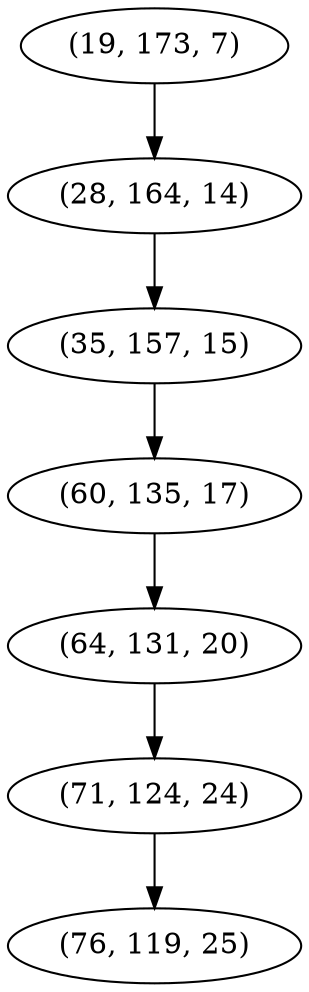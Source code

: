 digraph tree {
    "(19, 173, 7)";
    "(28, 164, 14)";
    "(35, 157, 15)";
    "(60, 135, 17)";
    "(64, 131, 20)";
    "(71, 124, 24)";
    "(76, 119, 25)";
    "(19, 173, 7)" -> "(28, 164, 14)";
    "(28, 164, 14)" -> "(35, 157, 15)";
    "(35, 157, 15)" -> "(60, 135, 17)";
    "(60, 135, 17)" -> "(64, 131, 20)";
    "(64, 131, 20)" -> "(71, 124, 24)";
    "(71, 124, 24)" -> "(76, 119, 25)";
}
